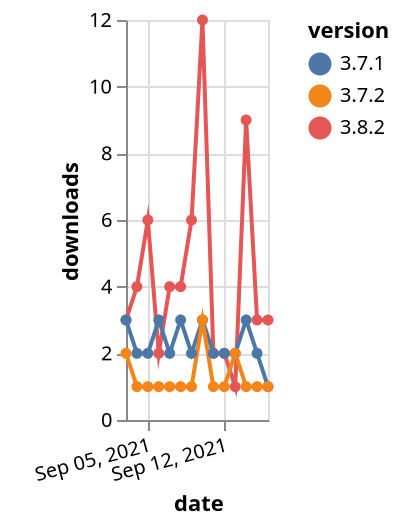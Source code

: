 {"$schema": "https://vega.github.io/schema/vega-lite/v5.json", "description": "A simple bar chart with embedded data.", "data": {"values": [{"date": "2021-09-03", "total": 371, "delta": 3, "version": "3.8.2"}, {"date": "2021-09-04", "total": 375, "delta": 4, "version": "3.8.2"}, {"date": "2021-09-05", "total": 381, "delta": 6, "version": "3.8.2"}, {"date": "2021-09-06", "total": 383, "delta": 2, "version": "3.8.2"}, {"date": "2021-09-07", "total": 387, "delta": 4, "version": "3.8.2"}, {"date": "2021-09-08", "total": 391, "delta": 4, "version": "3.8.2"}, {"date": "2021-09-09", "total": 397, "delta": 6, "version": "3.8.2"}, {"date": "2021-09-10", "total": 409, "delta": 12, "version": "3.8.2"}, {"date": "2021-09-11", "total": 411, "delta": 2, "version": "3.8.2"}, {"date": "2021-09-12", "total": 413, "delta": 2, "version": "3.8.2"}, {"date": "2021-09-13", "total": 414, "delta": 1, "version": "3.8.2"}, {"date": "2021-09-14", "total": 423, "delta": 9, "version": "3.8.2"}, {"date": "2021-09-15", "total": 426, "delta": 3, "version": "3.8.2"}, {"date": "2021-09-16", "total": 429, "delta": 3, "version": "3.8.2"}, {"date": "2021-09-03", "total": 2083, "delta": 3, "version": "3.7.1"}, {"date": "2021-09-04", "total": 2085, "delta": 2, "version": "3.7.1"}, {"date": "2021-09-05", "total": 2087, "delta": 2, "version": "3.7.1"}, {"date": "2021-09-06", "total": 2090, "delta": 3, "version": "3.7.1"}, {"date": "2021-09-07", "total": 2092, "delta": 2, "version": "3.7.1"}, {"date": "2021-09-08", "total": 2095, "delta": 3, "version": "3.7.1"}, {"date": "2021-09-09", "total": 2097, "delta": 2, "version": "3.7.1"}, {"date": "2021-09-10", "total": 2100, "delta": 3, "version": "3.7.1"}, {"date": "2021-09-11", "total": 2102, "delta": 2, "version": "3.7.1"}, {"date": "2021-09-12", "total": 2104, "delta": 2, "version": "3.7.1"}, {"date": "2021-09-13", "total": 2106, "delta": 2, "version": "3.7.1"}, {"date": "2021-09-14", "total": 2109, "delta": 3, "version": "3.7.1"}, {"date": "2021-09-15", "total": 2111, "delta": 2, "version": "3.7.1"}, {"date": "2021-09-16", "total": 2112, "delta": 1, "version": "3.7.1"}, {"date": "2021-09-03", "total": 1148, "delta": 2, "version": "3.7.2"}, {"date": "2021-09-04", "total": 1149, "delta": 1, "version": "3.7.2"}, {"date": "2021-09-05", "total": 1150, "delta": 1, "version": "3.7.2"}, {"date": "2021-09-06", "total": 1151, "delta": 1, "version": "3.7.2"}, {"date": "2021-09-07", "total": 1152, "delta": 1, "version": "3.7.2"}, {"date": "2021-09-08", "total": 1153, "delta": 1, "version": "3.7.2"}, {"date": "2021-09-09", "total": 1154, "delta": 1, "version": "3.7.2"}, {"date": "2021-09-10", "total": 1157, "delta": 3, "version": "3.7.2"}, {"date": "2021-09-11", "total": 1158, "delta": 1, "version": "3.7.2"}, {"date": "2021-09-12", "total": 1159, "delta": 1, "version": "3.7.2"}, {"date": "2021-09-13", "total": 1161, "delta": 2, "version": "3.7.2"}, {"date": "2021-09-14", "total": 1162, "delta": 1, "version": "3.7.2"}, {"date": "2021-09-15", "total": 1163, "delta": 1, "version": "3.7.2"}, {"date": "2021-09-16", "total": 1164, "delta": 1, "version": "3.7.2"}]}, "width": "container", "mark": {"type": "line", "point": {"filled": true}}, "encoding": {"x": {"field": "date", "type": "temporal", "timeUnit": "yearmonthdate", "title": "date", "axis": {"labelAngle": -15}}, "y": {"field": "delta", "type": "quantitative", "title": "downloads"}, "color": {"field": "version", "type": "nominal"}, "tooltip": {"field": "delta"}}}
